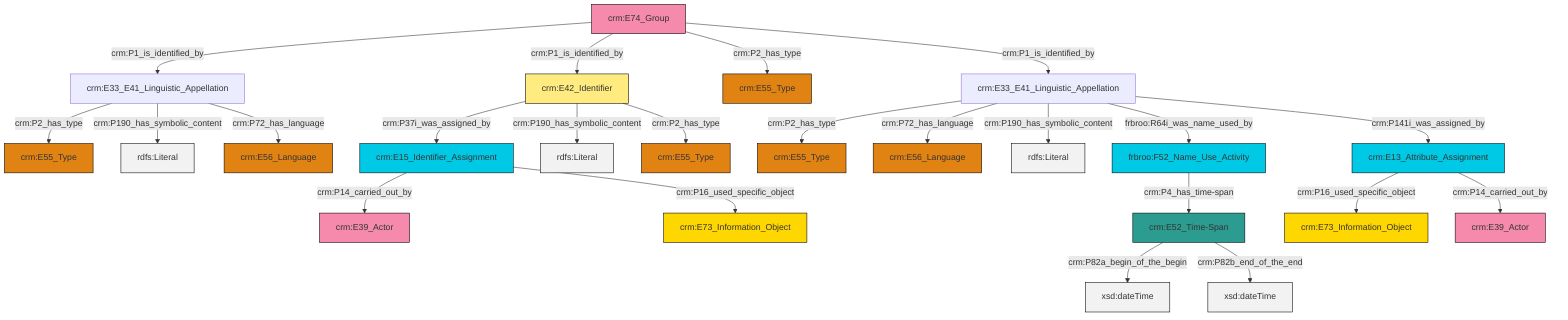 graph TD
classDef Literal fill:#f2f2f2,stroke:#000000;
classDef CRM_Entity fill:#FFFFFF,stroke:#000000;
classDef Temporal_Entity fill:#00C9E6, stroke:#000000;
classDef Type fill:#E18312, stroke:#000000;
classDef Time-Span fill:#2C9C91, stroke:#000000;
classDef Appellation fill:#FFEB7F, stroke:#000000;
classDef Place fill:#008836, stroke:#000000;
classDef Persistent_Item fill:#B266B2, stroke:#000000;
classDef Conceptual_Object fill:#FFD700, stroke:#000000;
classDef Physical_Thing fill:#D2B48C, stroke:#000000;
classDef Actor fill:#f58aad, stroke:#000000;
classDef PC_Classes fill:#4ce600, stroke:#000000;
classDef Multi fill:#cccccc,stroke:#000000;

0["crm:E15_Identifier_Assignment"]:::Temporal_Entity -->|crm:P14_carried_out_by| 1["crm:E39_Actor"]:::Actor
2["crm:E42_Identifier"]:::Appellation -->|crm:P37i_was_assigned_by| 0["crm:E15_Identifier_Assignment"]:::Temporal_Entity
5["crm:E33_E41_Linguistic_Appellation"]:::Default -->|crm:P2_has_type| 6["crm:E55_Type"]:::Type
10["frbroo:F52_Name_Use_Activity"]:::Temporal_Entity -->|crm:P4_has_time-span| 11["crm:E52_Time-Span"]:::Time-Span
8["crm:E33_E41_Linguistic_Appellation"]:::Default -->|crm:P2_has_type| 12["crm:E55_Type"]:::Type
8["crm:E33_E41_Linguistic_Appellation"]:::Default -->|crm:P190_has_symbolic_content| 14[rdfs:Literal]:::Literal
5["crm:E33_E41_Linguistic_Appellation"]:::Default -->|crm:P72_has_language| 3["crm:E56_Language"]:::Type
11["crm:E52_Time-Span"]:::Time-Span -->|crm:P82a_begin_of_the_begin| 15[xsd:dateTime]:::Literal
18["crm:E13_Attribute_Assignment"]:::Temporal_Entity -->|crm:P16_used_specific_object| 19["crm:E73_Information_Object"]:::Conceptual_Object
20["crm:E74_Group"]:::Actor -->|crm:P1_is_identified_by| 8["crm:E33_E41_Linguistic_Appellation"]:::Default
5["crm:E33_E41_Linguistic_Appellation"]:::Default -->|crm:P190_has_symbolic_content| 21[rdfs:Literal]:::Literal
18["crm:E13_Attribute_Assignment"]:::Temporal_Entity -->|crm:P14_carried_out_by| 24["crm:E39_Actor"]:::Actor
5["crm:E33_E41_Linguistic_Appellation"]:::Default -->|frbroo:R64i_was_name_used_by| 10["frbroo:F52_Name_Use_Activity"]:::Temporal_Entity
20["crm:E74_Group"]:::Actor -->|crm:P1_is_identified_by| 2["crm:E42_Identifier"]:::Appellation
11["crm:E52_Time-Span"]:::Time-Span -->|crm:P82b_end_of_the_end| 29[xsd:dateTime]:::Literal
2["crm:E42_Identifier"]:::Appellation -->|crm:P190_has_symbolic_content| 31[rdfs:Literal]:::Literal
20["crm:E74_Group"]:::Actor -->|crm:P2_has_type| 34["crm:E55_Type"]:::Type
5["crm:E33_E41_Linguistic_Appellation"]:::Default -->|crm:P141i_was_assigned_by| 18["crm:E13_Attribute_Assignment"]:::Temporal_Entity
8["crm:E33_E41_Linguistic_Appellation"]:::Default -->|crm:P72_has_language| 36["crm:E56_Language"]:::Type
20["crm:E74_Group"]:::Actor -->|crm:P1_is_identified_by| 5["crm:E33_E41_Linguistic_Appellation"]:::Default
0["crm:E15_Identifier_Assignment"]:::Temporal_Entity -->|crm:P16_used_specific_object| 26["crm:E73_Information_Object"]:::Conceptual_Object
2["crm:E42_Identifier"]:::Appellation -->|crm:P2_has_type| 32["crm:E55_Type"]:::Type